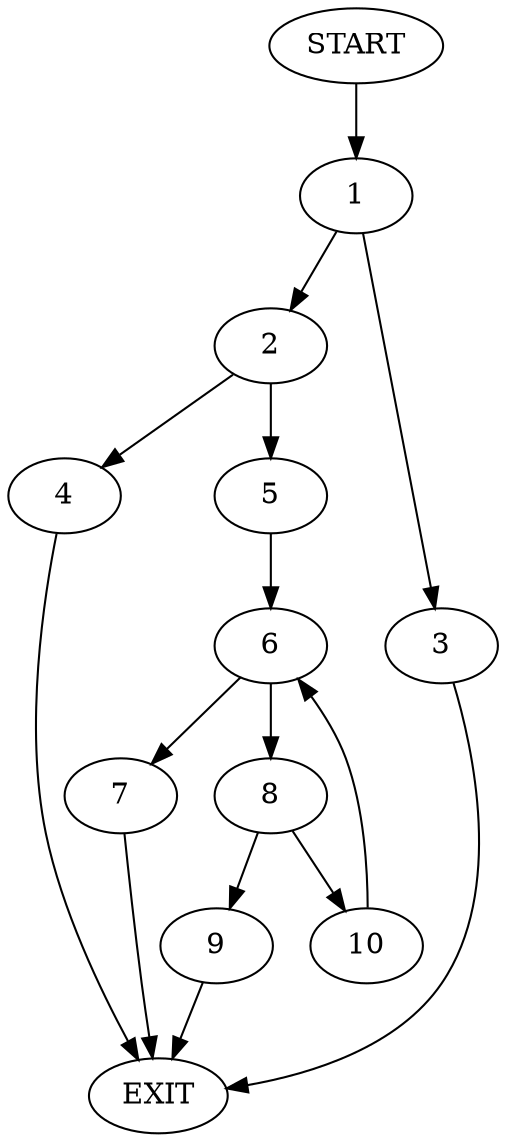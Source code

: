 digraph {
0 [label="START"]
11 [label="EXIT"]
0 -> 1
1 -> 2
1 -> 3
3 -> 11
2 -> 4
2 -> 5
4 -> 11
5 -> 6
6 -> 7
6 -> 8
8 -> 9
8 -> 10
7 -> 11
9 -> 11
10 -> 6
}
